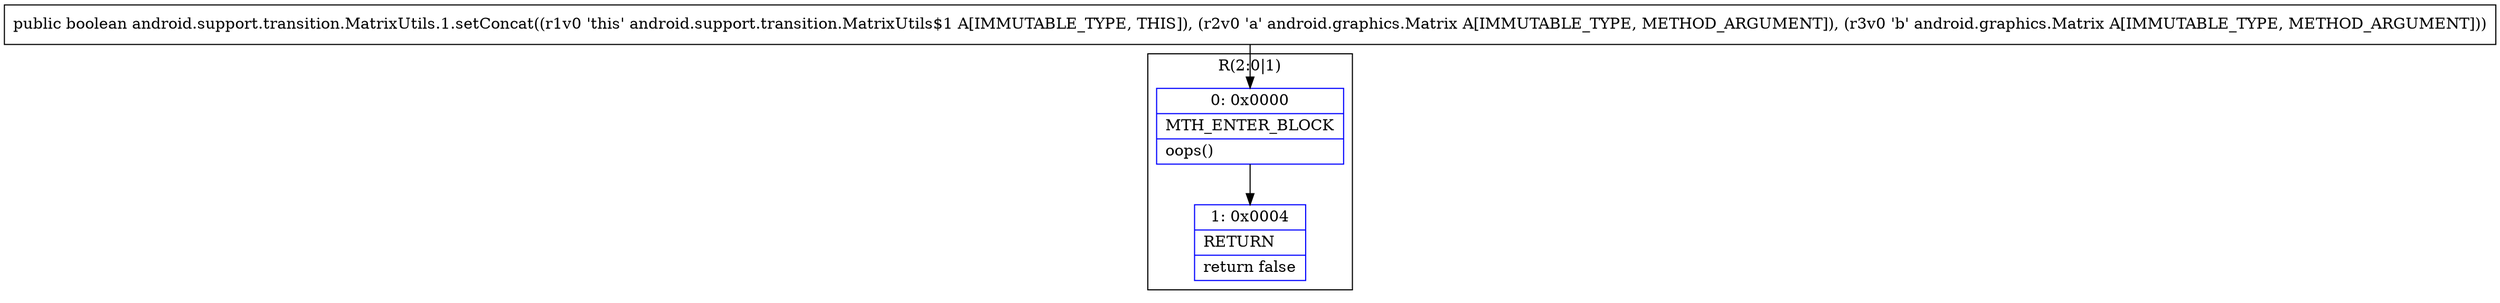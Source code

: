 digraph "CFG forandroid.support.transition.MatrixUtils.1.setConcat(Landroid\/graphics\/Matrix;Landroid\/graphics\/Matrix;)Z" {
subgraph cluster_Region_1967359282 {
label = "R(2:0|1)";
node [shape=record,color=blue];
Node_0 [shape=record,label="{0\:\ 0x0000|MTH_ENTER_BLOCK\l|oops()\l}"];
Node_1 [shape=record,label="{1\:\ 0x0004|RETURN\l|return false\l}"];
}
MethodNode[shape=record,label="{public boolean android.support.transition.MatrixUtils.1.setConcat((r1v0 'this' android.support.transition.MatrixUtils$1 A[IMMUTABLE_TYPE, THIS]), (r2v0 'a' android.graphics.Matrix A[IMMUTABLE_TYPE, METHOD_ARGUMENT]), (r3v0 'b' android.graphics.Matrix A[IMMUTABLE_TYPE, METHOD_ARGUMENT])) }"];
MethodNode -> Node_0;
Node_0 -> Node_1;
}

